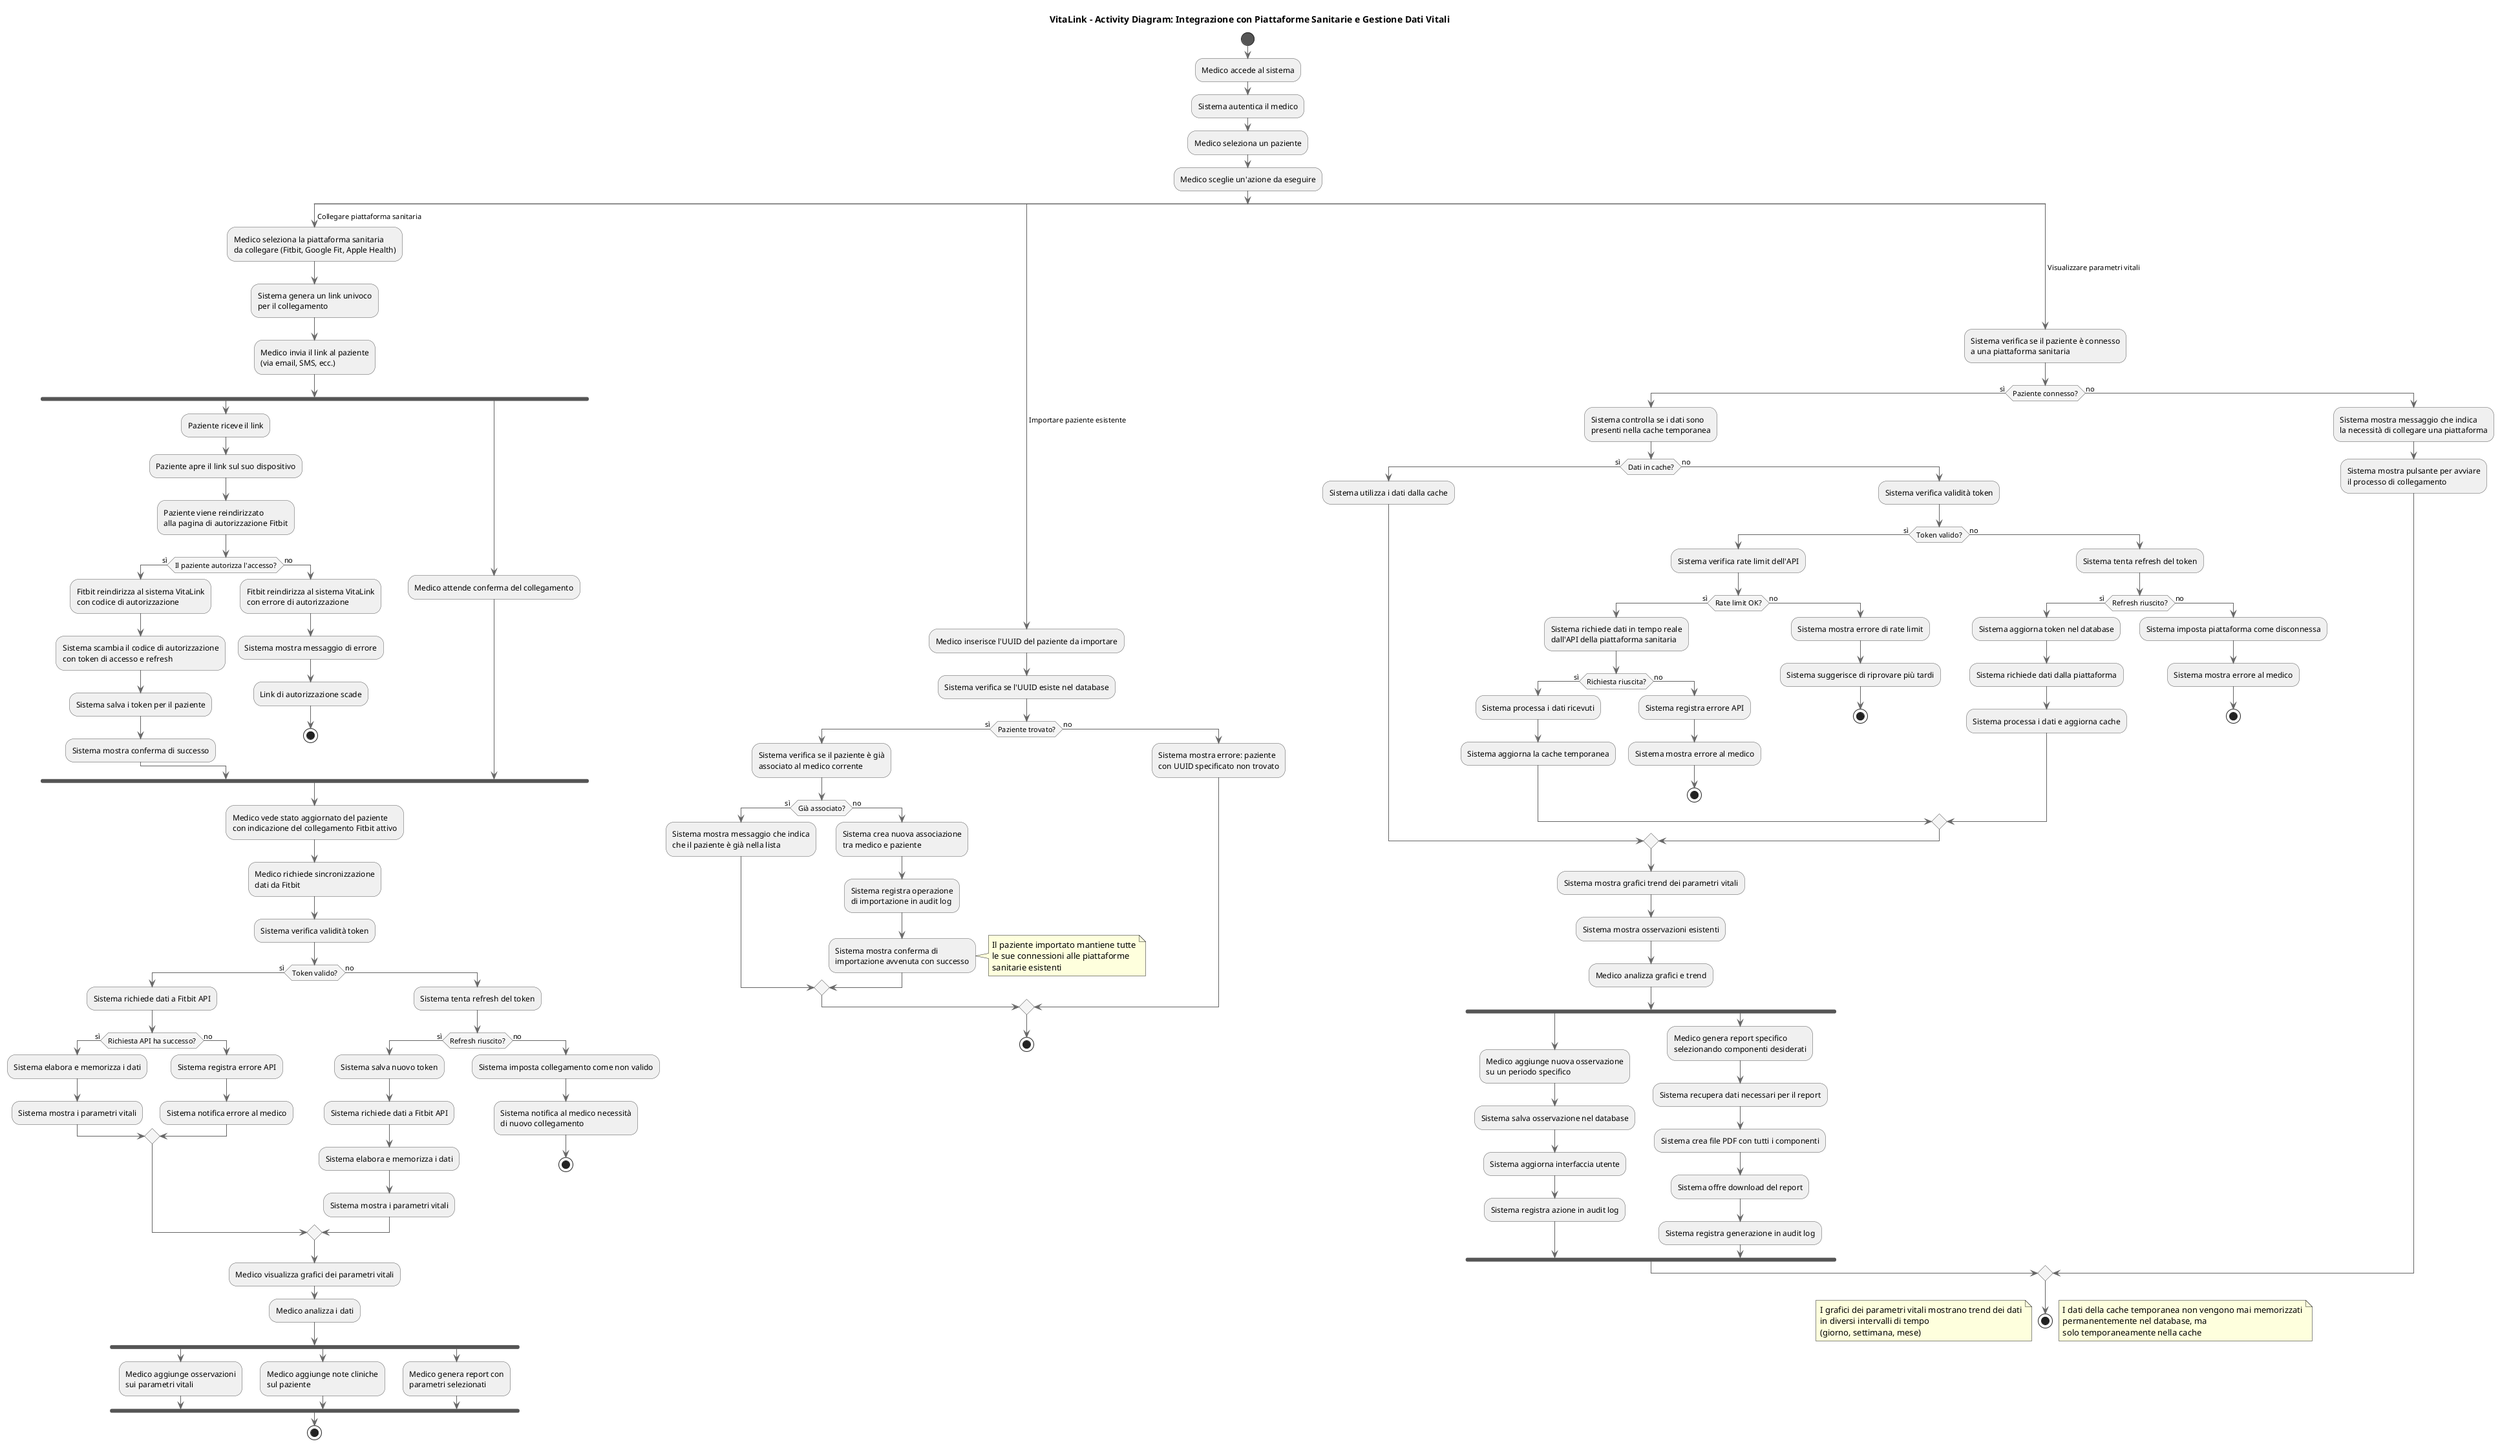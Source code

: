 @startuml VitaLink - Activity Diagram

' Stile e configurazione
skinparam ActivityBackgroundColor #f0f0f0
skinparam ActivityBorderColor #555555
skinparam ArrowColor #666666
skinparam ActivityDiamondBackgroundColor #f5f5f5
skinparam ActivityDiamondBorderColor #555555
skinparam ActivityStartColor #555555
skinparam ActivityEndColor #555555

title VitaLink - Activity Diagram: Integrazione con Piattaforme Sanitarie e Gestione Dati Vitali

' Inizio del processo
start

' Autenticazione medico
:Medico accede al sistema;
:Sistema autentica il medico;

' Selezione paziente
:Medico seleziona un paziente;

' Scelta dell'operazione da eseguire
:Medico sceglie un'azione da eseguire;

' Divisione del flusso in percorsi alternativi
split
    ' Percorso 1: Collegare piattaforma sanitaria
    -> Collegare piattaforma sanitaria;
    ' Avvio integrazione con piattaforme sanitarie
    :Medico seleziona la piattaforma sanitaria
    da collegare (Fitbit, Google Fit, Apple Health);
    
    ' Generazione del link
    :Sistema genera un link univoco
    per il collegamento;

    ' Invio link al paziente
    :Medico invia il link al paziente
    (via email, SMS, ecc.);
    
    ' Fork per il paziente
    fork
    :Paziente riceve il link;
    :Paziente apre il link sul suo dispositivo;
    
    ' Autorizzazione Fitbit
    :Paziente viene reindirizzato
    alla pagina di autorizzazione Fitbit;
    
    if (Il paziente autorizza l'accesso?) then (sì)
        :Fitbit reindirizza al sistema VitaLink
        con codice di autorizzazione;
        :Sistema scambia il codice di autorizzazione
        con token di accesso e refresh;
        :Sistema salva i token per il paziente;
        :Sistema mostra conferma di successo;
    else (no)
        :Fitbit reindirizza al sistema VitaLink
        con errore di autorizzazione;
        :Sistema mostra messaggio di errore;
        :Link di autorizzazione scade;
        stop
    endif
fork again
    :Medico attende conferma del collegamento;
    endfork
    
    ' Join dei percorsi
    :Medico vede stato aggiornato del paziente
    con indicazione del collegamento Fitbit attivo;
    
    ' Sincronizzazione dati
    :Medico richiede sincronizzazione
    dati da Fitbit;

    ' Processo di sincronizzazione
    :Sistema verifica validità token;

    if (Token valido?) then (sì)
        :Sistema richiede dati a Fitbit API;
        
        if (Richiesta API ha successo?) then (sì)
            :Sistema elabora e memorizza i dati;
            :Sistema mostra i parametri vitali;
        else (no)
            :Sistema registra errore API;
            :Sistema notifica errore al medico;
        endif
    else (no)
        :Sistema tenta refresh del token;
        
        if (Refresh riuscito?) then (sì)
            :Sistema salva nuovo token;
            :Sistema richiede dati a Fitbit API;
            :Sistema elabora e memorizza i dati;
            :Sistema mostra i parametri vitali;
        else (no)
            :Sistema imposta collegamento come non valido;
            :Sistema notifica al medico necessità
            di nuovo collegamento;
            stop
        endif
    endif

    ' Azioni medico sui dati
    :Medico visualizza grafici dei parametri vitali;
    
    ' Analisi e interpretazione
    :Medico analizza i dati;
    
    ' Fork per le possibili azioni
    fork
        :Medico aggiunge osservazioni
        sui parametri vitali;
    fork again
        :Medico aggiunge note cliniche
        sul paziente;
    fork again
        :Medico genera report con
        parametri selezionati;
    endfork
    
    ' Fine del percorso 1
    stop

split again
    ' Percorso 2: Importare un paziente esistente
    -> Importare paziente esistente;
    ' Processo di importazione paziente
    :Medico inserisce l'UUID del paziente da importare;
    
    ' Verifica dell'UUID
    :Sistema verifica se l'UUID esiste nel database;
    
    if (Paziente trovato?) then (sì)
        ' Verifica associazione esistente
        :Sistema verifica se il paziente è già
        associato al medico corrente;
        
        if (Già associato?) then (sì)
            :Sistema mostra messaggio che indica
            che il paziente è già nella lista;
        else (no)
            ' Creazione associazione
            :Sistema crea nuova associazione
            tra medico e paziente;
            
            ' Registrazione audit
            :Sistema registra operazione
            di importazione in audit log;
            
            ' Notifica successo
            :Sistema mostra conferma di
            importazione avvenuta con successo;
            
            note right
              Il paziente importato mantiene tutte
              le sue connessioni alle piattaforme
              sanitarie esistenti
            end note
        endif
    else (no)
        ' Notifica errore
        :Sistema mostra errore: paziente
        con UUID specificato non trovato;
    endif
    
    stop
split again
    ' Percorso 3: Visualizzare parametri vitali
    -> Visualizzare parametri vitali;
    ' Verifica stato connessione
    :Sistema verifica se il paziente è connesso
    a una piattaforma sanitaria;
    
    if (Paziente connesso?) then (sì)
        ' Verifica cache
        :Sistema controlla se i dati sono
        presenti nella cache temporanea;
        
        if (Dati in cache?) then (sì)
            :Sistema utilizza i dati dalla cache;
        else (no)
            ' Verifica token
            :Sistema verifica validità token;
            
            if (Token valido?) then (sì)
                ' Verifica rate limit
                :Sistema verifica rate limit dell'API;
                
                if (Rate limit OK?) then (sì)
                    ' Recupero dati
                    :Sistema richiede dati in tempo reale
                    dall'API della piattaforma sanitaria;
                    
                    if (Richiesta riuscita?) then (sì)
                        :Sistema processa i dati ricevuti;
                        :Sistema aggiorna la cache temporanea;
                    else (no)
                        :Sistema registra errore API;
                        :Sistema mostra errore al medico;
                        stop
                    endif
                else (no)
                    :Sistema mostra errore di rate limit;
                    :Sistema suggerisce di riprovare più tardi;
                    stop
                endif
            else (no)
                ' Refresh token
                :Sistema tenta refresh del token;
                
                if (Refresh riuscito?) then (sì)
                    :Sistema aggiorna token nel database;
                    :Sistema richiede dati dalla piattaforma;
                    :Sistema processa i dati e aggiorna cache;
                else (no)
                    :Sistema imposta piattaforma come disconnessa;
                    :Sistema mostra errore al medico;
                    stop
                endif
            endif
        endif
        
        ' Visualizzazione dati
        :Sistema mostra grafici trend dei parametri vitali;
        :Sistema mostra osservazioni esistenti;
        
        ' Interazione medico
        :Medico analizza grafici e trend;
        
        ' Fork per azioni possibili
        fork
            :Medico aggiunge nuova osservazione
            su un periodo specifico;
            
            ' Salvataggio osservazione
            :Sistema salva osservazione nel database;
            :Sistema aggiorna interfaccia utente;
            :Sistema registra azione in audit log;
        fork again
            :Medico genera report specifico
            selezionando componenti desiderati;
            
            ' Generazione report
            :Sistema recupera dati necessari per il report;
            :Sistema crea file PDF con tutti i componenti;
            :Sistema offre download del report;
            :Sistema registra generazione in audit log;
        endfork
        
    else (no)
        ' Paziente non connesso
        :Sistema mostra messaggio che indica
        la necessità di collegare una piattaforma;
        :Sistema mostra pulsante per avviare
        il processo di collegamento;
    endif
    
    stop

endsplit

' Note esplicative come note generiche
note right
  I dati della cache temporanea non vengono mai memorizzati
  permanentemente nel database, ma
  solo temporaneamente nella cache
end note

note left
  I grafici dei parametri vitali mostrano trend dei dati
  in diversi intervalli di tempo
  (giorno, settimana, mese)
end note

@enduml
